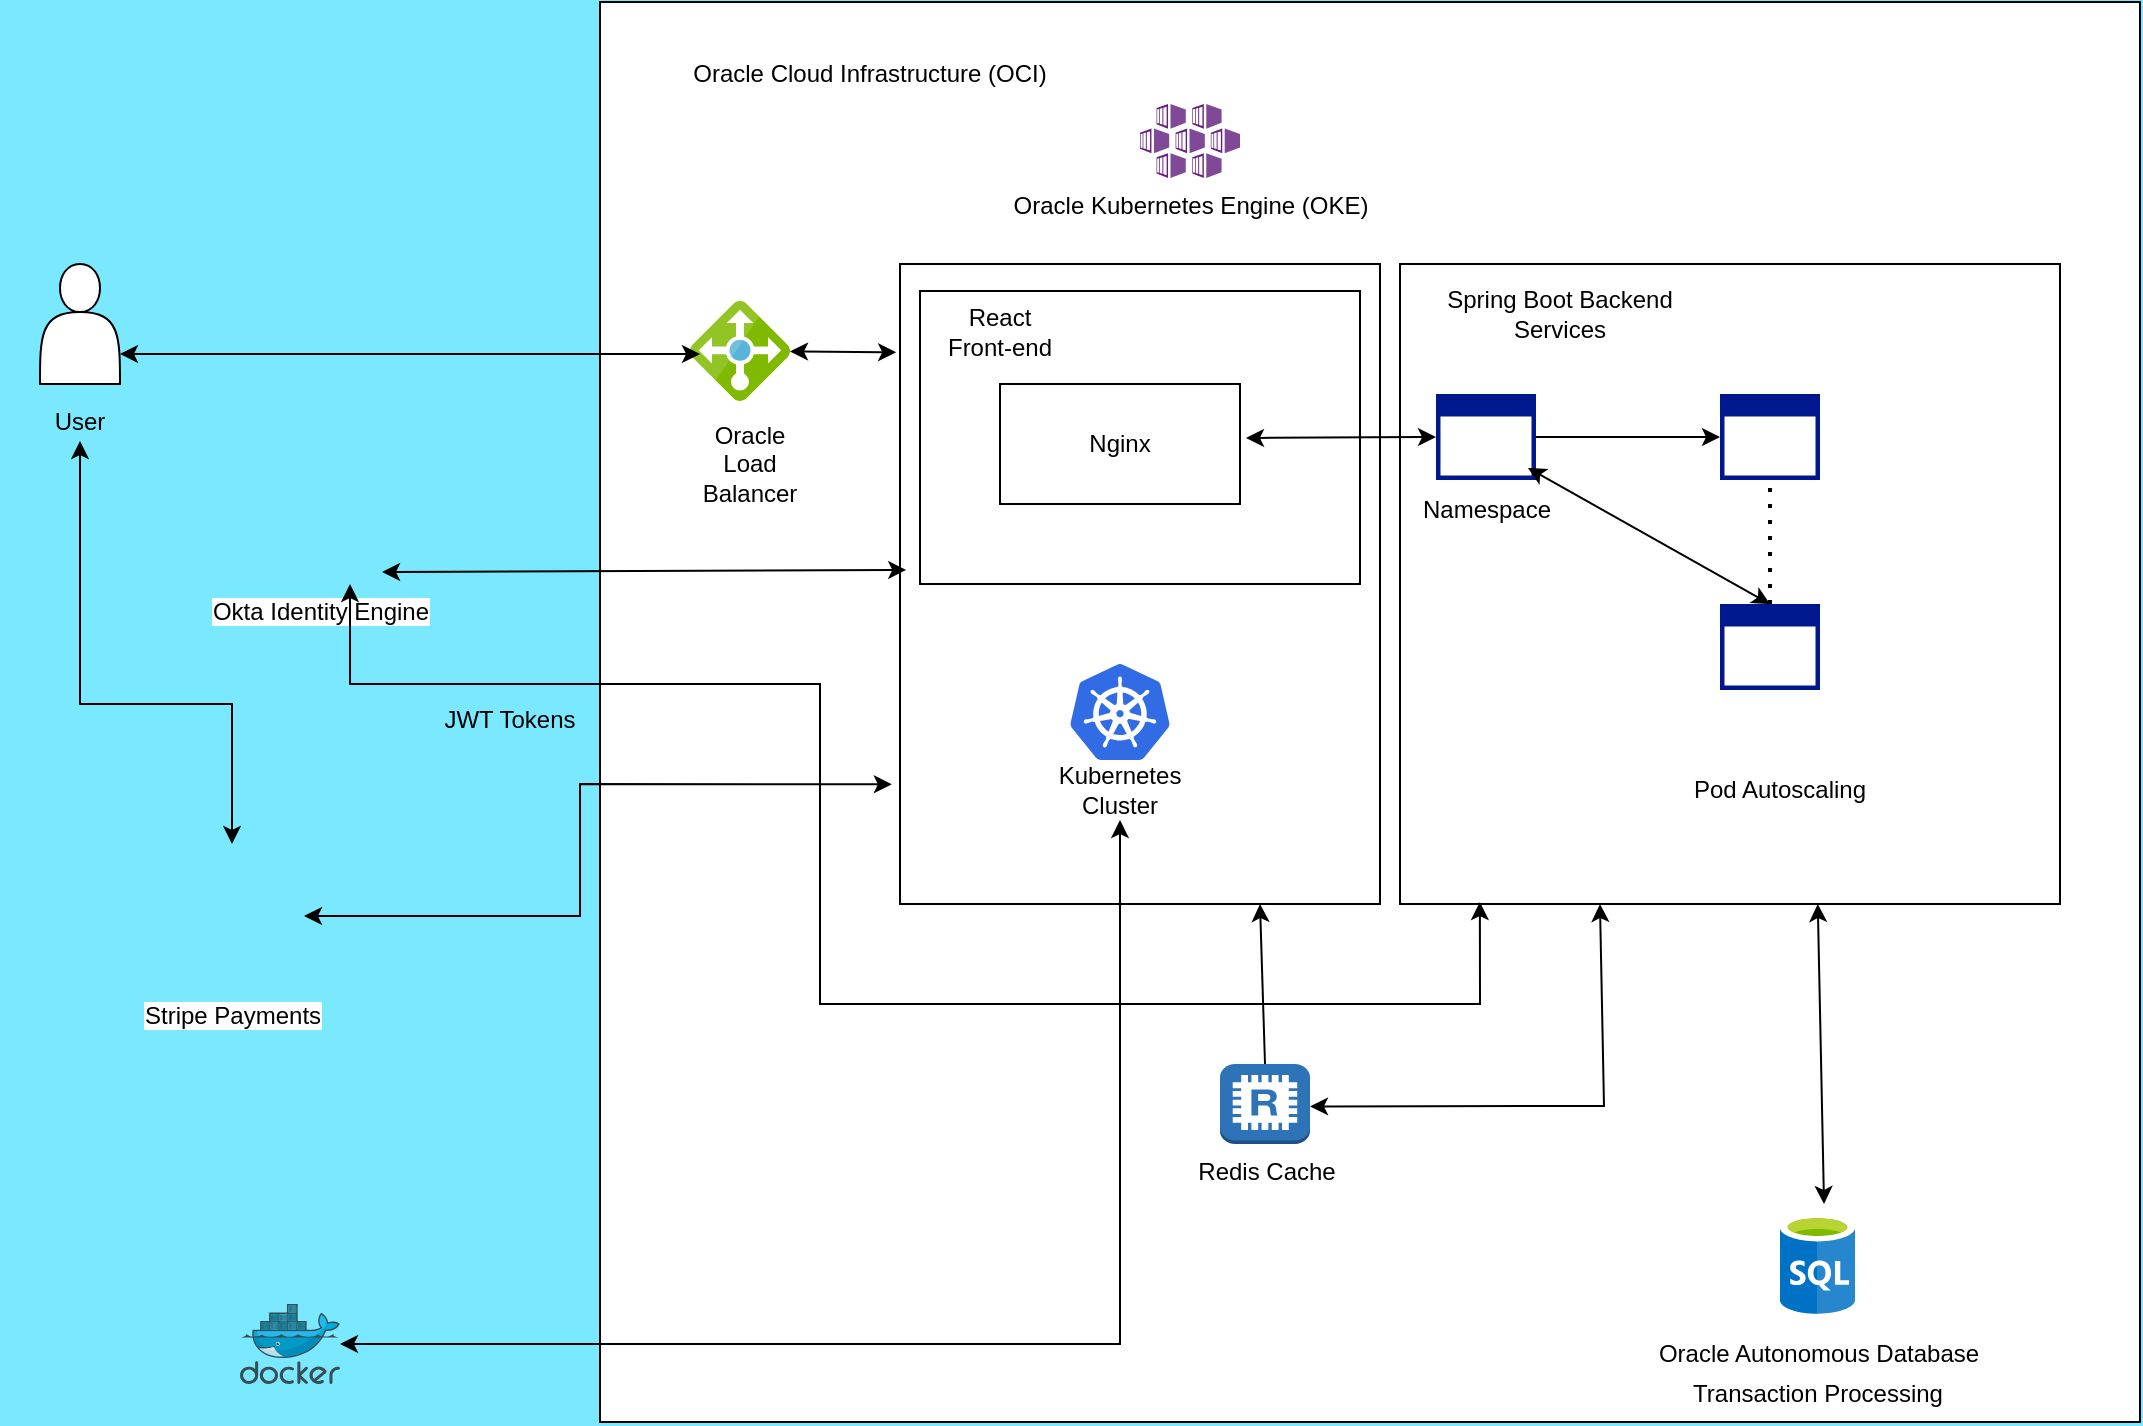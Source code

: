 <mxfile version="24.7.1" type="device">
  <diagram id="WI9T0HZ2pTsCkuznbFz-" name="Page-1">
    <mxGraphModel dx="1434" dy="772" grid="1" gridSize="10" guides="1" tooltips="1" connect="1" arrows="1" fold="1" page="1" pageScale="1" pageWidth="1169" pageHeight="827" background="#7AE9FF" math="0" shadow="0">
      <root>
        <mxCell id="0" />
        <mxCell id="1" parent="0" />
        <mxCell id="Ejz-sRmlC1lgcI7sac6K-17" value="" style="rounded=0;whiteSpace=wrap;html=1;" parent="1" vertex="1">
          <mxGeometry x="340" y="49" width="770" height="710" as="geometry" />
        </mxCell>
        <mxCell id="Ejz-sRmlC1lgcI7sac6K-29" value="" style="rounded=0;whiteSpace=wrap;html=1;" parent="1" vertex="1">
          <mxGeometry x="490" y="180" width="240" height="320" as="geometry" />
        </mxCell>
        <mxCell id="RLjyjs_sm2IHfBNOWAbh-23" value="Oracle Autonomous Database" style="aspect=fixed;html=1;perimeter=none;align=center;shadow=0;dashed=0;image;fontSize=12;image=img/lib/mscae/SQL_Database_generic.svg;labelBackgroundColor=#ffffff;fillColor=#4D9900;spacingTop=6;" parent="1" vertex="1">
          <mxGeometry x="930.0" y="655" width="37.5" height="50" as="geometry" />
        </mxCell>
        <mxCell id="Ejz-sRmlC1lgcI7sac6K-7" value="" style="shape=actor;whiteSpace=wrap;html=1;" parent="1" vertex="1">
          <mxGeometry x="60" y="180" width="40" height="60" as="geometry" />
        </mxCell>
        <UserObject label="User" placeholders="1" name="Variable" id="Ejz-sRmlC1lgcI7sac6K-9">
          <mxCell style="text;html=1;strokeColor=none;fillColor=none;align=center;verticalAlign=middle;whiteSpace=wrap;overflow=hidden;" parent="1" vertex="1">
            <mxGeometry x="40" y="248.5" width="80" height="20" as="geometry" />
          </mxCell>
        </UserObject>
        <mxCell id="Ejz-sRmlC1lgcI7sac6K-10" value="" style="image;sketch=0;aspect=fixed;html=1;points=[];align=center;fontSize=12;image=img/lib/mscae/Load_Balancer_feature.svg;" parent="1" vertex="1">
          <mxGeometry x="385" y="198.5" width="50" height="50" as="geometry" />
        </mxCell>
        <mxCell id="Ejz-sRmlC1lgcI7sac6K-11" value="Oracle Load Balancer" style="text;html=1;align=center;verticalAlign=middle;whiteSpace=wrap;rounded=0;" parent="1" vertex="1">
          <mxGeometry x="385" y="255" width="60" height="50" as="geometry" />
        </mxCell>
        <mxCell id="Ejz-sRmlC1lgcI7sac6K-18" value="Oracle Cloud Infrastructure (OCI)" style="text;html=1;align=center;verticalAlign=middle;whiteSpace=wrap;rounded=0;" parent="1" vertex="1">
          <mxGeometry x="370" y="70" width="210" height="30" as="geometry" />
        </mxCell>
        <mxCell id="Ejz-sRmlC1lgcI7sac6K-19" value="Oracle Kubernetes Engine (OKE)" style="image;sketch=0;aspect=fixed;html=1;points=[];align=center;fontSize=12;image=img/lib/mscae/Kubernetes_Services.svg;" parent="1" vertex="1">
          <mxGeometry x="610" y="100" width="50" height="37" as="geometry" />
        </mxCell>
        <mxCell id="Ejz-sRmlC1lgcI7sac6K-20" value="" style="image;sketch=0;aspect=fixed;html=1;points=[];align=center;fontSize=12;image=img/lib/mscae/Docker.svg;" parent="1" vertex="1">
          <mxGeometry x="160" y="700" width="50" height="40" as="geometry" />
        </mxCell>
        <mxCell id="Ejz-sRmlC1lgcI7sac6K-30" value="" style="rounded=0;whiteSpace=wrap;html=1;" parent="1" vertex="1">
          <mxGeometry x="500" y="193.5" width="220" height="146.5" as="geometry" />
        </mxCell>
        <mxCell id="Ejz-sRmlC1lgcI7sac6K-31" value="React Front-end" style="text;html=1;align=center;verticalAlign=middle;whiteSpace=wrap;rounded=0;" parent="1" vertex="1">
          <mxGeometry x="510" y="198.5" width="60" height="30" as="geometry" />
        </mxCell>
        <mxCell id="Ejz-sRmlC1lgcI7sac6K-32" value="Nginx" style="rounded=0;whiteSpace=wrap;html=1;" parent="1" vertex="1">
          <mxGeometry x="540" y="240" width="120" height="60" as="geometry" />
        </mxCell>
        <mxCell id="Ejz-sRmlC1lgcI7sac6K-33" value="" style="image;sketch=0;aspect=fixed;html=1;points=[];align=center;fontSize=12;image=img/lib/mscae/Kubernetes.svg;" parent="1" vertex="1">
          <mxGeometry x="575" y="380" width="50" height="48" as="geometry" />
        </mxCell>
        <mxCell id="Ejz-sRmlC1lgcI7sac6K-34" value="" style="rounded=0;whiteSpace=wrap;html=1;" parent="1" vertex="1">
          <mxGeometry x="740" y="180" width="330" height="320" as="geometry" />
        </mxCell>
        <mxCell id="Ejz-sRmlC1lgcI7sac6K-35" value="Spring Boot Backend Services" style="text;html=1;align=center;verticalAlign=middle;whiteSpace=wrap;rounded=0;" parent="1" vertex="1">
          <mxGeometry x="740" y="190" width="160" height="30" as="geometry" />
        </mxCell>
        <mxCell id="Ejz-sRmlC1lgcI7sac6K-36" value="" style="sketch=0;aspect=fixed;pointerEvents=1;shadow=0;dashed=0;html=1;strokeColor=none;labelPosition=center;verticalLabelPosition=bottom;verticalAlign=top;align=center;fillColor=#00188D;shape=mxgraph.mscae.enterprise.application_blank" parent="1" vertex="1">
          <mxGeometry x="758" y="245" width="50" height="43" as="geometry" />
        </mxCell>
        <mxCell id="Ejz-sRmlC1lgcI7sac6K-37" value="" style="endArrow=classic;startArrow=classic;html=1;rounded=0;entryX=0;entryY=0.5;entryDx=0;entryDy=0;entryPerimeter=0;" parent="1" target="Ejz-sRmlC1lgcI7sac6K-36" edge="1">
          <mxGeometry width="50" height="50" relative="1" as="geometry">
            <mxPoint x="663" y="267" as="sourcePoint" />
            <mxPoint x="610" y="370" as="targetPoint" />
          </mxGeometry>
        </mxCell>
        <mxCell id="Ejz-sRmlC1lgcI7sac6K-38" value="Namespace" style="text;html=1;align=center;verticalAlign=middle;whiteSpace=wrap;rounded=0;" parent="1" vertex="1">
          <mxGeometry x="744.5" y="288" width="77" height="30" as="geometry" />
        </mxCell>
        <mxCell id="Ejz-sRmlC1lgcI7sac6K-39" value="" style="sketch=0;aspect=fixed;pointerEvents=1;shadow=0;dashed=0;html=1;strokeColor=none;labelPosition=center;verticalLabelPosition=bottom;verticalAlign=top;align=center;fillColor=#00188D;shape=mxgraph.mscae.enterprise.application_blank" parent="1" vertex="1">
          <mxGeometry x="900" y="245" width="50" height="43" as="geometry" />
        </mxCell>
        <mxCell id="Ejz-sRmlC1lgcI7sac6K-40" value="" style="sketch=0;aspect=fixed;pointerEvents=1;shadow=0;dashed=0;html=1;strokeColor=none;labelPosition=center;verticalLabelPosition=bottom;verticalAlign=top;align=center;fillColor=#00188D;shape=mxgraph.mscae.enterprise.application_blank" parent="1" vertex="1">
          <mxGeometry x="900" y="350" width="50" height="43" as="geometry" />
        </mxCell>
        <mxCell id="Ejz-sRmlC1lgcI7sac6K-41" value="" style="endArrow=classic;html=1;rounded=0;entryX=0;entryY=0.5;entryDx=0;entryDy=0;entryPerimeter=0;exitX=1;exitY=0.5;exitDx=0;exitDy=0;exitPerimeter=0;" parent="1" source="Ejz-sRmlC1lgcI7sac6K-36" target="Ejz-sRmlC1lgcI7sac6K-39" edge="1">
          <mxGeometry width="50" height="50" relative="1" as="geometry">
            <mxPoint x="560" y="420" as="sourcePoint" />
            <mxPoint x="610" y="370" as="targetPoint" />
          </mxGeometry>
        </mxCell>
        <mxCell id="Ejz-sRmlC1lgcI7sac6K-43" value="" style="endArrow=classic;startArrow=classic;html=1;rounded=0;entryX=0.92;entryY=0.86;entryDx=0;entryDy=0;entryPerimeter=0;exitX=0.5;exitY=0;exitDx=0;exitDy=0;exitPerimeter=0;" parent="1" source="Ejz-sRmlC1lgcI7sac6K-40" target="Ejz-sRmlC1lgcI7sac6K-36" edge="1">
          <mxGeometry width="50" height="50" relative="1" as="geometry">
            <mxPoint x="860" y="350" as="sourcePoint" />
            <mxPoint x="910" y="300" as="targetPoint" />
          </mxGeometry>
        </mxCell>
        <mxCell id="Ejz-sRmlC1lgcI7sac6K-44" value="Pod Autoscaling" style="text;html=1;align=center;verticalAlign=middle;whiteSpace=wrap;rounded=0;" parent="1" vertex="1">
          <mxGeometry x="880" y="428" width="100" height="30" as="geometry" />
        </mxCell>
        <mxCell id="Ejz-sRmlC1lgcI7sac6K-45" value="Kubernetes Cluster" style="text;html=1;align=center;verticalAlign=middle;whiteSpace=wrap;rounded=0;" parent="1" vertex="1">
          <mxGeometry x="570" y="428" width="60" height="30" as="geometry" />
        </mxCell>
        <mxCell id="Ejz-sRmlC1lgcI7sac6K-46" value="" style="endArrow=none;dashed=1;html=1;dashPattern=1 3;strokeWidth=2;rounded=0;entryX=0.5;entryY=1;entryDx=0;entryDy=0;entryPerimeter=0;exitX=0.5;exitY=0;exitDx=0;exitDy=0;exitPerimeter=0;" parent="1" source="Ejz-sRmlC1lgcI7sac6K-40" target="Ejz-sRmlC1lgcI7sac6K-39" edge="1">
          <mxGeometry width="50" height="50" relative="1" as="geometry">
            <mxPoint x="880" y="350" as="sourcePoint" />
            <mxPoint x="930" y="300" as="targetPoint" />
          </mxGeometry>
        </mxCell>
        <mxCell id="Ejz-sRmlC1lgcI7sac6K-47" value="" style="endArrow=classic;startArrow=classic;html=1;rounded=0;entryX=0.5;entryY=1;entryDx=0;entryDy=0;" parent="1" source="Ejz-sRmlC1lgcI7sac6K-20" target="Ejz-sRmlC1lgcI7sac6K-45" edge="1">
          <mxGeometry width="50" height="50" relative="1" as="geometry">
            <mxPoint x="560" y="420" as="sourcePoint" />
            <mxPoint x="610" y="370" as="targetPoint" />
            <Array as="points">
              <mxPoint x="600" y="720" />
            </Array>
          </mxGeometry>
        </mxCell>
        <mxCell id="Ejz-sRmlC1lgcI7sac6K-61" style="edgeStyle=orthogonalEdgeStyle;rounded=0;orthogonalLoop=1;jettySize=auto;html=1;" parent="1" edge="1">
          <mxGeometry relative="1" as="geometry">
            <mxPoint x="215" y="360" as="targetPoint" />
            <mxPoint x="215" y="360" as="sourcePoint" />
          </mxGeometry>
        </mxCell>
        <mxCell id="Ejz-sRmlC1lgcI7sac6K-48" value="&lt;div&gt;Okta Identity Engine&lt;/div&gt;" style="shape=image;html=1;verticalAlign=top;verticalLabelPosition=bottom;labelBackgroundColor=#ffffff;imageAspect=0;aspect=fixed;image=https://cdn1.iconfinder.com/data/icons/unicons-line-vol-5/24/okta-128.png" parent="1" vertex="1">
          <mxGeometry x="170" y="280" width="60" height="60" as="geometry" />
        </mxCell>
        <mxCell id="Ejz-sRmlC1lgcI7sac6K-49" value="" style="endArrow=classic;startArrow=classic;html=1;rounded=0;exitX=1;exitY=0.75;exitDx=0;exitDy=0;entryX=0.1;entryY=0.53;entryDx=0;entryDy=0;entryPerimeter=0;" parent="1" source="Ejz-sRmlC1lgcI7sac6K-7" target="Ejz-sRmlC1lgcI7sac6K-10" edge="1">
          <mxGeometry width="50" height="50" relative="1" as="geometry">
            <mxPoint x="560" y="570" as="sourcePoint" />
            <mxPoint x="610" y="520" as="targetPoint" />
          </mxGeometry>
        </mxCell>
        <mxCell id="Ejz-sRmlC1lgcI7sac6K-52" value="" style="endArrow=classic;startArrow=classic;html=1;rounded=0;entryX=0.013;entryY=0.478;entryDx=0;entryDy=0;entryPerimeter=0;exitX=1.017;exitY=0.9;exitDx=0;exitDy=0;exitPerimeter=0;" parent="1" source="Ejz-sRmlC1lgcI7sac6K-48" target="Ejz-sRmlC1lgcI7sac6K-29" edge="1">
          <mxGeometry width="50" height="50" relative="1" as="geometry">
            <mxPoint x="210" y="520" as="sourcePoint" />
            <mxPoint x="260" y="470" as="targetPoint" />
          </mxGeometry>
        </mxCell>
        <mxCell id="Ejz-sRmlC1lgcI7sac6K-53" value="" style="endArrow=classic;startArrow=classic;html=1;rounded=0;entryX=-0.008;entryY=0.138;entryDx=0;entryDy=0;entryPerimeter=0;" parent="1" source="Ejz-sRmlC1lgcI7sac6K-10" target="Ejz-sRmlC1lgcI7sac6K-29" edge="1">
          <mxGeometry width="50" height="50" relative="1" as="geometry">
            <mxPoint x="430" y="230" as="sourcePoint" />
            <mxPoint x="490" y="230" as="targetPoint" />
            <Array as="points" />
          </mxGeometry>
        </mxCell>
        <mxCell id="Ejz-sRmlC1lgcI7sac6K-56" value="&lt;div&gt;Stripe Payments&lt;/div&gt;" style="shape=image;html=1;verticalAlign=top;verticalLabelPosition=bottom;labelBackgroundColor=#ffffff;imageAspect=0;aspect=fixed;image=https://cdn0.iconfinder.com/data/icons/phosphor-fill-vol-4/256/stripe-logo-fill-128.png" parent="1" vertex="1">
          <mxGeometry x="120" y="470" width="72" height="72" as="geometry" />
        </mxCell>
        <mxCell id="Ejz-sRmlC1lgcI7sac6K-59" value="" style="endArrow=classic;startArrow=classic;html=1;rounded=0;exitX=0.75;exitY=1;exitDx=0;exitDy=0;entryX=0.121;entryY=0.997;entryDx=0;entryDy=0;entryPerimeter=0;" parent="1" source="Ejz-sRmlC1lgcI7sac6K-48" edge="1" target="Ejz-sRmlC1lgcI7sac6K-34">
          <mxGeometry width="50" height="50" relative="1" as="geometry">
            <mxPoint x="240" y="360" as="sourcePoint" />
            <mxPoint x="890" y="500" as="targetPoint" />
            <Array as="points">
              <mxPoint x="215" y="390" />
              <mxPoint x="450" y="390" />
              <mxPoint x="450" y="550" />
              <mxPoint x="780" y="550" />
            </Array>
          </mxGeometry>
        </mxCell>
        <mxCell id="Ejz-sRmlC1lgcI7sac6K-62" value="JWT Tokens" style="text;html=1;align=center;verticalAlign=middle;whiteSpace=wrap;rounded=0;" parent="1" vertex="1">
          <mxGeometry x="250" y="393" width="90" height="30" as="geometry" />
        </mxCell>
        <mxCell id="Ejz-sRmlC1lgcI7sac6K-63" value="" style="endArrow=classic;startArrow=classic;html=1;rounded=0;exitX=1;exitY=0.5;exitDx=0;exitDy=0;entryX=-0.017;entryY=0.813;entryDx=0;entryDy=0;entryPerimeter=0;" parent="1" source="Ejz-sRmlC1lgcI7sac6K-56" target="Ejz-sRmlC1lgcI7sac6K-29" edge="1">
          <mxGeometry width="50" height="50" relative="1" as="geometry">
            <mxPoint x="232" y="520" as="sourcePoint" />
            <mxPoint x="282" y="470" as="targetPoint" />
            <Array as="points">
              <mxPoint x="330" y="506" />
              <mxPoint x="330" y="440" />
            </Array>
          </mxGeometry>
        </mxCell>
        <mxCell id="Ejz-sRmlC1lgcI7sac6K-64" value="" style="endArrow=classic;startArrow=classic;html=1;rounded=0;exitX=0.5;exitY=0;exitDx=0;exitDy=0;entryX=0.5;entryY=1;entryDx=0;entryDy=0;" parent="1" source="Ejz-sRmlC1lgcI7sac6K-56" target="Ejz-sRmlC1lgcI7sac6K-9" edge="1">
          <mxGeometry width="50" height="50" relative="1" as="geometry">
            <mxPoint x="90" y="458" as="sourcePoint" />
            <mxPoint x="90" y="280" as="targetPoint" />
            <Array as="points">
              <mxPoint x="156" y="400" />
              <mxPoint x="80" y="400" />
            </Array>
          </mxGeometry>
        </mxCell>
        <mxCell id="Ejz-sRmlC1lgcI7sac6K-65" value="Transaction Processing" style="text;html=1;align=center;verticalAlign=middle;whiteSpace=wrap;rounded=0;" parent="1" vertex="1">
          <mxGeometry x="878.75" y="730" width="140" height="30" as="geometry" />
        </mxCell>
        <mxCell id="JbMhbrjmmT8bgWCSaeku-2" value="" style="endArrow=classic;startArrow=classic;html=1;rounded=0;entryX=0.633;entryY=1;entryDx=0;entryDy=0;entryPerimeter=0;exitX=0.587;exitY=-0.1;exitDx=0;exitDy=0;exitPerimeter=0;" edge="1" parent="1" source="RLjyjs_sm2IHfBNOWAbh-23" target="Ejz-sRmlC1lgcI7sac6K-34">
          <mxGeometry width="50" height="50" relative="1" as="geometry">
            <mxPoint x="560" y="420" as="sourcePoint" />
            <mxPoint x="610" y="370" as="targetPoint" />
          </mxGeometry>
        </mxCell>
        <mxCell id="JbMhbrjmmT8bgWCSaeku-5" value="Redis Cache" style="outlineConnect=0;dashed=0;verticalLabelPosition=bottom;verticalAlign=top;align=center;html=1;shape=mxgraph.aws3.redis;fillColor=#2E73B8;gradientColor=none;" vertex="1" parent="1">
          <mxGeometry x="650" y="580" width="45" height="40" as="geometry" />
        </mxCell>
        <mxCell id="JbMhbrjmmT8bgWCSaeku-7" value="" style="endArrow=classic;startArrow=classic;html=1;rounded=0;exitX=1;exitY=0.53;exitDx=0;exitDy=0;exitPerimeter=0;entryX=0.303;entryY=1;entryDx=0;entryDy=0;entryPerimeter=0;" edge="1" parent="1" source="JbMhbrjmmT8bgWCSaeku-5" target="Ejz-sRmlC1lgcI7sac6K-34">
          <mxGeometry width="50" height="50" relative="1" as="geometry">
            <mxPoint x="750" y="600" as="sourcePoint" />
            <mxPoint x="800" y="550" as="targetPoint" />
            <Array as="points">
              <mxPoint x="842" y="601" />
            </Array>
          </mxGeometry>
        </mxCell>
        <mxCell id="JbMhbrjmmT8bgWCSaeku-10" value="" style="endArrow=classic;html=1;rounded=0;exitX=0.5;exitY=0;exitDx=0;exitDy=0;exitPerimeter=0;entryX=0.75;entryY=1;entryDx=0;entryDy=0;" edge="1" parent="1" source="JbMhbrjmmT8bgWCSaeku-5" target="Ejz-sRmlC1lgcI7sac6K-29">
          <mxGeometry width="50" height="50" relative="1" as="geometry">
            <mxPoint x="670" y="570" as="sourcePoint" />
            <mxPoint x="720" y="520" as="targetPoint" />
          </mxGeometry>
        </mxCell>
      </root>
    </mxGraphModel>
  </diagram>
</mxfile>
